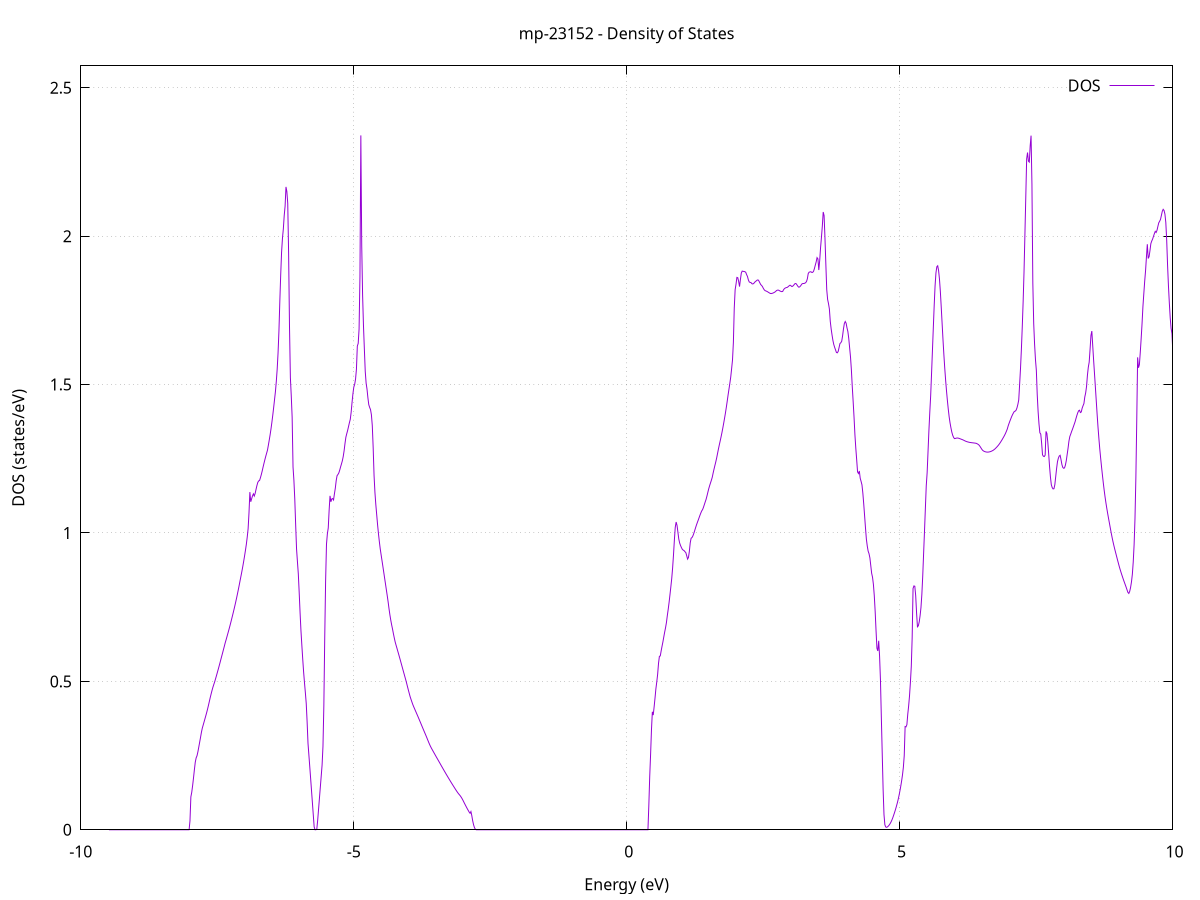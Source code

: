set title 'mp-23152 - Density of States'
set xlabel 'Energy (eV)'
set ylabel 'DOS (states/eV)'
set grid
set xrange [-10:10]
set yrange [0:2.574]
set xzeroaxis lt -1
set terminal png size 800,600
set output 'mp-23152_dos_gnuplot.png'
plot '-' using 1:2 with lines title 'DOS'
-9.484000 0.000000
-9.467900 0.000000
-9.451800 0.000000
-9.435600 0.000000
-9.419500 0.000000
-9.403400 0.000000
-9.387200 0.000000
-9.371100 0.000000
-9.355000 0.000000
-9.338800 0.000000
-9.322700 0.000000
-9.306600 0.000000
-9.290400 0.000000
-9.274300 0.000000
-9.258200 0.000000
-9.242000 0.000000
-9.225900 0.000000
-9.209700 0.000000
-9.193600 0.000000
-9.177500 0.000000
-9.161300 0.000000
-9.145200 0.000000
-9.129100 0.000000
-9.112900 0.000000
-9.096800 0.000000
-9.080700 0.000000
-9.064500 0.000000
-9.048400 0.000000
-9.032300 0.000000
-9.016100 0.000000
-9.000000 0.000000
-8.983900 0.000000
-8.967700 0.000000
-8.951600 0.000000
-8.935500 0.000000
-8.919300 0.000000
-8.903200 0.000000
-8.887100 0.000000
-8.870900 0.000000
-8.854800 0.000000
-8.838700 0.000000
-8.822500 0.000000
-8.806400 0.000000
-8.790200 0.000000
-8.774100 0.000000
-8.758000 0.000000
-8.741800 0.000000
-8.725700 0.000000
-8.709600 0.000000
-8.693400 0.000000
-8.677300 0.000000
-8.661200 0.000000
-8.645000 0.000000
-8.628900 0.000000
-8.612800 0.000000
-8.596600 0.000000
-8.580500 0.000000
-8.564400 0.000000
-8.548200 0.000000
-8.532100 0.000000
-8.516000 0.000000
-8.499800 0.000000
-8.483700 0.000000
-8.467600 0.000000
-8.451400 0.000000
-8.435300 0.000000
-8.419200 0.000000
-8.403000 0.000000
-8.386900 0.000000
-8.370700 0.000000
-8.354600 0.000000
-8.338500 0.000000
-8.322300 0.000000
-8.306200 0.000000
-8.290100 0.000000
-8.273900 0.000000
-8.257800 0.000000
-8.241700 0.000000
-8.225500 0.000000
-8.209400 0.000000
-8.193300 0.000000
-8.177100 0.000000
-8.161000 0.000000
-8.144900 0.000000
-8.128700 0.000000
-8.112600 0.000000
-8.096500 0.000000
-8.080300 0.000000
-8.064200 0.000000
-8.048100 0.000000
-8.031900 0.000000
-8.015800 0.000200
-7.999700 0.030100
-7.983500 0.110700
-7.967400 0.126200
-7.951200 0.149000
-7.935100 0.174700
-7.919000 0.202100
-7.902800 0.227700
-7.886700 0.242200
-7.870600 0.249500
-7.854400 0.262900
-7.838300 0.278800
-7.822200 0.295100
-7.806000 0.311700
-7.789900 0.328600
-7.773800 0.342600
-7.757600 0.353000
-7.741500 0.363400
-7.725400 0.374000
-7.709200 0.384600
-7.693100 0.395500
-7.677000 0.407100
-7.660800 0.419600
-7.644700 0.432600
-7.628600 0.445600
-7.612400 0.457700
-7.596300 0.469200
-7.580200 0.479900
-7.564000 0.489300
-7.547900 0.498200
-7.531700 0.508300
-7.515600 0.518600
-7.499500 0.529200
-7.483300 0.539900
-7.467200 0.550800
-7.451100 0.561800
-7.434900 0.573200
-7.418800 0.584500
-7.402700 0.595600
-7.386500 0.607000
-7.370400 0.618300
-7.354300 0.629900
-7.338100 0.640100
-7.322000 0.650700
-7.305900 0.661400
-7.289700 0.672100
-7.273600 0.683100
-7.257500 0.694500
-7.241300 0.706300
-7.225200 0.718200
-7.209100 0.730200
-7.192900 0.742600
-7.176800 0.755300
-7.160700 0.768400
-7.144500 0.782100
-7.128400 0.796200
-7.112200 0.810800
-7.096100 0.825800
-7.080000 0.841200
-7.063800 0.856400
-7.047700 0.871700
-7.031600 0.887900
-7.015400 0.905000
-6.999300 0.923100
-6.983200 0.942000
-6.967000 0.962000
-6.950900 0.986200
-6.934800 1.013800
-6.918600 1.067800
-6.902500 1.137900
-6.886400 1.105200
-6.870200 1.115300
-6.854100 1.125000
-6.838000 1.131900
-6.821800 1.124600
-6.805700 1.133400
-6.789600 1.147000
-6.773400 1.159800
-6.757300 1.170600
-6.741200 1.175500
-6.725000 1.176900
-6.708900 1.186300
-6.692700 1.197100
-6.676600 1.209000
-6.660500 1.222100
-6.644300 1.234600
-6.628200 1.246600
-6.612100 1.258000
-6.595900 1.268700
-6.579800 1.279300
-6.563700 1.295800
-6.547500 1.313200
-6.531400 1.331200
-6.515300 1.351000
-6.499100 1.373200
-6.483000 1.396900
-6.466900 1.422300
-6.450700 1.449400
-6.434600 1.476000
-6.418500 1.510000
-6.402300 1.551500
-6.386200 1.606500
-6.370100 1.680400
-6.353900 1.780100
-6.337800 1.869100
-6.321700 1.945700
-6.305500 1.993100
-6.289400 2.024500
-6.273200 2.069900
-6.257100 2.101300
-6.241000 2.166200
-6.224800 2.150400
-6.208700 2.110900
-6.192600 1.940500
-6.176400 1.695100
-6.160300 1.523400
-6.144200 1.462000
-6.128000 1.390000
-6.111900 1.222300
-6.095800 1.177700
-6.079600 1.113600
-6.063500 1.027300
-6.047400 0.946300
-6.031200 0.903400
-6.015100 0.862600
-5.999000 0.799800
-5.982800 0.731700
-5.966700 0.671400
-5.950600 0.622500
-5.934400 0.575700
-5.918300 0.532700
-5.902200 0.496200
-5.886000 0.462200
-5.869900 0.425600
-5.853700 0.363900
-5.837600 0.291500
-5.821500 0.252200
-5.805300 0.212500
-5.789200 0.172500
-5.773100 0.132000
-5.756900 0.091200
-5.740800 0.050000
-5.724700 0.009600
-5.708500 0.000000
-5.692400 0.000000
-5.676300 0.002400
-5.660100 0.032400
-5.644000 0.069400
-5.627900 0.106500
-5.611700 0.143600
-5.595600 0.180700
-5.579500 0.218100
-5.563300 0.281200
-5.547200 0.417500
-5.531100 0.646500
-5.514900 0.838800
-5.498800 0.962600
-5.482700 0.997300
-5.466500 1.016900
-5.450400 1.076400
-5.434200 1.125200
-5.418100 1.105200
-5.402000 1.114800
-5.385800 1.116000
-5.369700 1.111300
-5.353600 1.131900
-5.337400 1.150700
-5.321300 1.176000
-5.305200 1.193000
-5.289000 1.197200
-5.272900 1.202400
-5.256800 1.211700
-5.240600 1.222800
-5.224500 1.232700
-5.208400 1.243300
-5.192200 1.257700
-5.176100 1.277100
-5.160000 1.301400
-5.143800 1.322600
-5.127700 1.334500
-5.111600 1.345500
-5.095400 1.358400
-5.079300 1.371500
-5.063200 1.382900
-5.047000 1.406900
-5.030900 1.439700
-5.014700 1.468900
-4.998600 1.491700
-4.982500 1.500800
-4.966300 1.518800
-4.950200 1.552000
-4.934100 1.629600
-4.917900 1.639000
-4.901800 1.687200
-4.885700 1.863900
-4.869500 2.339700
-4.853400 1.968500
-4.837300 1.801900
-4.821100 1.697700
-4.805000 1.619900
-4.788900 1.544600
-4.772700 1.504700
-4.756600 1.485000
-4.740500 1.456200
-4.724300 1.432500
-4.708200 1.423200
-4.692100 1.415800
-4.675900 1.398300
-4.659800 1.361900
-4.643700 1.288200
-4.627500 1.194000
-4.611400 1.136900
-4.595200 1.096000
-4.579100 1.061900
-4.563000 1.028000
-4.546800 0.998000
-4.530700 0.971100
-4.514600 0.947100
-4.498400 0.927100
-4.482300 0.907500
-4.466200 0.887900
-4.450000 0.867900
-4.433900 0.848000
-4.417800 0.828100
-4.401600 0.808100
-4.385500 0.788200
-4.369400 0.767500
-4.353200 0.744700
-4.337100 0.724100
-4.321000 0.706100
-4.304800 0.690100
-4.288700 0.676000
-4.272600 0.660400
-4.256400 0.646000
-4.240300 0.632600
-4.224200 0.622000
-4.208000 0.611700
-4.191900 0.601300
-4.175700 0.590900
-4.159600 0.580400
-4.143500 0.569700
-4.127300 0.558800
-4.111200 0.548000
-4.095100 0.537200
-4.078900 0.526500
-4.062800 0.515800
-4.046700 0.505100
-4.030500 0.493800
-4.014400 0.481900
-3.998300 0.470400
-3.982100 0.459100
-3.966000 0.448200
-3.949900 0.439200
-3.933700 0.430500
-3.917600 0.422000
-3.901500 0.414800
-3.885300 0.407900
-3.869200 0.401000
-3.853100 0.394200
-3.836900 0.387300
-3.820800 0.380500
-3.804700 0.373500
-3.788500 0.366400
-3.772400 0.359300
-3.756200 0.352100
-3.740100 0.345000
-3.724000 0.337900
-3.707800 0.330900
-3.691700 0.323900
-3.675600 0.316900
-3.659400 0.309700
-3.643300 0.302300
-3.627200 0.295000
-3.611000 0.288000
-3.594900 0.281500
-3.578800 0.275700
-3.562600 0.270300
-3.546500 0.265000
-3.530400 0.259700
-3.514200 0.254400
-3.498100 0.249100
-3.482000 0.243900
-3.465800 0.238700
-3.449700 0.233500
-3.433600 0.228300
-3.417400 0.223100
-3.401300 0.217800
-3.385200 0.212600
-3.369000 0.207400
-3.352900 0.202200
-3.336700 0.197100
-3.320600 0.192000
-3.304500 0.186900
-3.288300 0.181900
-3.272200 0.176900
-3.256100 0.172000
-3.239900 0.167100
-3.223800 0.162200
-3.207700 0.157400
-3.191500 0.152600
-3.175400 0.147900
-3.159300 0.143200
-3.143100 0.138500
-3.127000 0.133900
-3.110900 0.129400
-3.094700 0.125100
-3.078600 0.121200
-3.062500 0.117700
-3.046300 0.114000
-3.030200 0.109600
-3.014100 0.104700
-2.997900 0.099100
-2.981800 0.093100
-2.965700 0.087200
-2.949500 0.081400
-2.933400 0.075800
-2.917300 0.070200
-2.901100 0.064900
-2.885000 0.059600
-2.868800 0.055700
-2.852700 0.061400
-2.836600 0.047400
-2.820400 0.030200
-2.804300 0.016900
-2.788200 0.007400
-2.772000 0.001800
-2.755900 0.000000
-2.739800 0.000000
-2.723600 0.000000
-2.707500 0.000000
-2.691400 0.000000
-2.675200 0.000000
-2.659100 0.000000
-2.643000 0.000000
-2.626800 0.000000
-2.610700 0.000000
-2.594600 0.000000
-2.578400 0.000000
-2.562300 0.000000
-2.546200 0.000000
-2.530000 0.000000
-2.513900 0.000000
-2.497800 0.000000
-2.481600 0.000000
-2.465500 0.000000
-2.449300 0.000000
-2.433200 0.000000
-2.417100 0.000000
-2.400900 0.000000
-2.384800 0.000000
-2.368700 0.000000
-2.352500 0.000000
-2.336400 0.000000
-2.320300 0.000000
-2.304100 0.000000
-2.288000 0.000000
-2.271900 0.000000
-2.255700 0.000000
-2.239600 0.000000
-2.223500 0.000000
-2.207300 0.000000
-2.191200 0.000000
-2.175100 0.000000
-2.158900 0.000000
-2.142800 0.000000
-2.126700 0.000000
-2.110500 0.000000
-2.094400 0.000000
-2.078300 0.000000
-2.062100 0.000000
-2.046000 0.000000
-2.029800 0.000000
-2.013700 0.000000
-1.997600 0.000000
-1.981400 0.000000
-1.965300 0.000000
-1.949200 0.000000
-1.933000 0.000000
-1.916900 0.000000
-1.900800 0.000000
-1.884600 0.000000
-1.868500 0.000000
-1.852400 0.000000
-1.836200 0.000000
-1.820100 0.000000
-1.804000 0.000000
-1.787800 0.000000
-1.771700 0.000000
-1.755600 0.000000
-1.739400 0.000000
-1.723300 0.000000
-1.707200 0.000000
-1.691000 0.000000
-1.674900 0.000000
-1.658800 0.000000
-1.642600 0.000000
-1.626500 0.000000
-1.610300 0.000000
-1.594200 0.000000
-1.578100 0.000000
-1.561900 0.000000
-1.545800 0.000000
-1.529700 0.000000
-1.513500 0.000000
-1.497400 0.000000
-1.481300 0.000000
-1.465100 0.000000
-1.449000 0.000000
-1.432900 0.000000
-1.416700 0.000000
-1.400600 0.000000
-1.384500 0.000000
-1.368300 0.000000
-1.352200 0.000000
-1.336100 0.000000
-1.319900 0.000000
-1.303800 0.000000
-1.287700 0.000000
-1.271500 0.000000
-1.255400 0.000000
-1.239300 0.000000
-1.223100 0.000000
-1.207000 0.000000
-1.190800 0.000000
-1.174700 0.000000
-1.158600 0.000000
-1.142400 0.000000
-1.126300 0.000000
-1.110200 0.000000
-1.094000 0.000000
-1.077900 0.000000
-1.061800 0.000000
-1.045600 0.000000
-1.029500 0.000000
-1.013400 0.000000
-0.997200 0.000000
-0.981100 0.000000
-0.965000 0.000000
-0.948800 0.000000
-0.932700 0.000000
-0.916600 0.000000
-0.900400 0.000000
-0.884300 0.000000
-0.868200 0.000000
-0.852000 0.000000
-0.835900 0.000000
-0.819800 0.000000
-0.803600 0.000000
-0.787500 0.000000
-0.771300 0.000000
-0.755200 0.000000
-0.739100 0.000000
-0.722900 0.000000
-0.706800 0.000000
-0.690700 0.000000
-0.674500 0.000000
-0.658400 0.000000
-0.642300 0.000000
-0.626100 0.000000
-0.610000 0.000000
-0.593900 0.000000
-0.577700 0.000000
-0.561600 0.000000
-0.545500 0.000000
-0.529300 0.000000
-0.513200 0.000000
-0.497100 0.000000
-0.480900 0.000000
-0.464800 0.000000
-0.448700 0.000000
-0.432500 0.000000
-0.416400 0.000000
-0.400300 0.000000
-0.384100 0.000000
-0.368000 0.000000
-0.351800 0.000000
-0.335700 0.000000
-0.319600 0.000000
-0.303400 0.000000
-0.287300 0.000000
-0.271200 0.000000
-0.255000 0.000000
-0.238900 0.000000
-0.222800 0.000000
-0.206600 0.000000
-0.190500 0.000000
-0.174400 0.000000
-0.158200 0.000000
-0.142100 0.000000
-0.126000 0.000000
-0.109800 0.000000
-0.093700 0.000000
-0.077600 0.000000
-0.061400 0.000000
-0.045300 0.000000
-0.029200 0.000000
-0.013000 0.000000
0.003100 0.000000
0.019200 0.000000
0.035400 0.000000
0.051500 0.000000
0.067700 0.000000
0.083800 0.000000
0.099900 0.000000
0.116100 0.000000
0.132200 0.000000
0.148300 0.000000
0.164500 0.000000
0.180600 0.000000
0.196700 0.000000
0.212900 0.000000
0.229000 0.000000
0.245100 0.000000
0.261300 0.000000
0.277400 0.000000
0.293500 0.000000
0.309700 0.000000
0.325800 0.000000
0.341900 0.000000
0.358100 0.000000
0.374200 0.000000
0.390300 0.000000
0.406500 0.082300
0.422600 0.179200
0.438700 0.253700
0.454900 0.337800
0.471000 0.397500
0.487200 0.386500
0.503300 0.413800
0.519400 0.443200
0.535600 0.474800
0.551700 0.497900
0.567800 0.523800
0.584000 0.560800
0.600100 0.584400
0.616200 0.585800
0.632400 0.602800
0.648500 0.618400
0.664600 0.633300
0.680800 0.650100
0.696900 0.666300
0.713000 0.681100
0.729200 0.698600
0.745300 0.721900
0.761400 0.742800
0.777600 0.766200
0.793700 0.792000
0.809800 0.818800
0.826000 0.846800
0.842100 0.882100
0.858200 0.925900
0.874400 0.976000
0.890500 1.019100
0.906700 1.037000
0.922800 1.025900
0.938900 1.003200
0.955100 0.979800
0.971200 0.966200
0.987300 0.957800
1.003500 0.951000
1.019600 0.945200
1.035700 0.942400
1.051900 0.940700
1.068000 0.937000
1.084100 0.933900
1.100300 0.923400
1.116400 0.912100
1.132500 0.917500
1.148700 0.938000
1.164800 0.966700
1.180900 0.982300
1.197100 0.984600
1.213200 0.990100
1.229300 0.998100
1.245500 1.007400
1.261600 1.017000
1.277700 1.026300
1.293900 1.034700
1.310000 1.042700
1.326200 1.051100
1.342300 1.059400
1.358400 1.067100
1.374600 1.074200
1.390700 1.078700
1.406800 1.086300
1.423000 1.095400
1.439100 1.104600
1.455200 1.113300
1.471400 1.124700
1.487500 1.137000
1.503600 1.148900
1.519800 1.159200
1.535900 1.168500
1.552000 1.177600
1.568200 1.187700
1.584300 1.201900
1.600400 1.214900
1.616600 1.227400
1.632700 1.239400
1.648800 1.252600
1.665000 1.267700
1.681100 1.282600
1.697200 1.296600
1.713400 1.310000
1.729500 1.323700
1.745700 1.338100
1.761800 1.353600
1.777900 1.370000
1.794100 1.387100
1.810200 1.404700
1.826300 1.423700
1.842500 1.444100
1.858600 1.465300
1.874700 1.485000
1.890900 1.504700
1.907000 1.525700
1.923100 1.553500
1.939300 1.582900
1.955400 1.641900
1.971500 1.757800
1.987700 1.820000
2.003800 1.838500
2.019900 1.861300
2.036100 1.860200
2.052200 1.847400
2.068300 1.830200
2.084500 1.854600
2.100600 1.875700
2.116700 1.882500
2.132900 1.881700
2.149000 1.881300
2.165200 1.880500
2.181300 1.878600
2.197400 1.870800
2.213600 1.864400
2.229700 1.853000
2.245800 1.846000
2.262000 1.844300
2.278100 1.843800
2.294200 1.840100
2.310400 1.839100
2.326500 1.840500
2.342600 1.844100
2.358800 1.847400
2.374900 1.849400
2.391000 1.852100
2.407200 1.852800
2.423300 1.849200
2.439400 1.843200
2.455600 1.837300
2.471700 1.834300
2.487800 1.830500
2.504000 1.824400
2.520100 1.819600
2.536200 1.816700
2.552400 1.815500
2.568500 1.814200
2.584700 1.812500
2.600800 1.810600
2.616900 1.808700
2.633100 1.807100
2.649200 1.806800
2.665300 1.807600
2.681500 1.808500
2.697600 1.810000
2.713700 1.811600
2.729900 1.814000
2.746000 1.816900
2.762100 1.818300
2.778300 1.818500
2.794400 1.817100
2.810500 1.815300
2.826700 1.814000
2.842800 1.813200
2.858900 1.814000
2.875100 1.819800
2.891200 1.823500
2.907300 1.825600
2.923500 1.826800
2.939600 1.827400
2.955700 1.829500
2.971900 1.832200
2.988000 1.834700
3.004200 1.834400
3.020300 1.831000
3.036400 1.830900
3.052600 1.833400
3.068700 1.836900
3.084800 1.840400
3.101000 1.840700
3.117100 1.836900
3.133200 1.832200
3.149400 1.828600
3.165500 1.828700
3.181600 1.831500
3.197800 1.835600
3.213900 1.839700
3.230000 1.840700
3.246200 1.840600
3.262300 1.841600
3.278400 1.843400
3.294600 1.847200
3.310700 1.856700
3.326800 1.874300
3.343000 1.878900
3.359100 1.879700
3.375200 1.880400
3.391400 1.878000
3.407500 1.878200
3.423700 1.881600
3.439800 1.890900
3.455900 1.902500
3.472100 1.913500
3.488200 1.927900
3.504300 1.923600
3.520500 1.886100
3.536600 1.918400
3.552700 1.961800
3.568900 1.996800
3.585000 2.034200
3.601100 2.081600
3.617300 2.069500
3.633400 1.993200
3.649500 1.905000
3.665700 1.820000
3.681800 1.787100
3.697900 1.772900
3.714100 1.754900
3.730200 1.713600
3.746300 1.688200
3.762500 1.667600
3.778600 1.649000
3.794700 1.635300
3.810900 1.625500
3.827000 1.617000
3.843200 1.608200
3.859300 1.607100
3.875400 1.611800
3.891600 1.624900
3.907700 1.638400
3.923800 1.641100
3.940000 1.646200
3.956100 1.664500
3.972200 1.687700
3.988400 1.706000
4.004500 1.712600
4.020600 1.707000
4.036800 1.691300
4.052900 1.678700
4.069000 1.655600
4.085200 1.623800
4.101300 1.592600
4.117400 1.549100
4.133600 1.492800
4.149700 1.442800
4.165800 1.390200
4.182000 1.330900
4.198100 1.285800
4.214200 1.246900
4.230400 1.205800
4.246500 1.200500
4.262700 1.208900
4.278800 1.184700
4.294900 1.174000
4.311100 1.162100
4.327200 1.134500
4.343300 1.097800
4.359500 1.057900
4.375600 1.017000
4.391700 0.979700
4.407900 0.956400
4.424000 0.939100
4.440100 0.930500
4.456300 0.916100
4.472400 0.890200
4.488500 0.864300
4.504700 0.850700
4.520800 0.826500
4.536900 0.788400
4.553100 0.735100
4.569200 0.669900
4.585300 0.611500
4.601500 0.602600
4.617600 0.636800
4.633700 0.585000
4.649900 0.503900
4.666000 0.379100
4.682200 0.257800
4.698300 0.137600
4.714400 0.051500
4.730600 0.016900
4.746700 0.009500
4.762800 0.008200
4.779000 0.009900
4.795100 0.012700
4.811200 0.016300
4.827400 0.020800
4.843500 0.026300
4.859600 0.032900
4.875800 0.040600
4.891900 0.049200
4.908000 0.058100
4.924200 0.067600
4.940300 0.077900
4.956400 0.088900
4.972600 0.100800
4.988700 0.114300
5.004800 0.129400
5.021000 0.145900
5.037100 0.164100
5.053200 0.184500
5.069400 0.210400
5.085500 0.249800
5.101700 0.347900
5.117800 0.346800
5.133900 0.354100
5.150100 0.389400
5.166200 0.417300
5.182300 0.451400
5.198500 0.497000
5.214600 0.550500
5.230700 0.646600
5.246900 0.813100
5.263000 0.821700
5.279100 0.820600
5.295300 0.788900
5.311400 0.731000
5.327500 0.684000
5.343700 0.687300
5.359800 0.700400
5.375900 0.721200
5.392100 0.749000
5.408200 0.793400
5.424300 0.855300
5.440500 0.931200
5.456600 1.005300
5.472700 1.082900
5.488900 1.159400
5.505000 1.203100
5.521200 1.273700
5.537300 1.344300
5.553400 1.405600
5.569600 1.462200
5.585700 1.536200
5.601800 1.613600
5.618000 1.690400
5.634100 1.765700
5.650200 1.832100
5.666400 1.876300
5.682500 1.897200
5.698600 1.900400
5.714800 1.884400
5.730900 1.855600
5.747000 1.814000
5.763200 1.761400
5.779300 1.706500
5.795400 1.651900
5.811600 1.600800
5.827700 1.555200
5.843800 1.514700
5.860000 1.478600
5.876100 1.446200
5.892200 1.417300
5.908400 1.391400
5.924500 1.371100
5.940700 1.354700
5.956800 1.340100
5.972900 1.329500
5.989100 1.322400
6.005200 1.318100
6.021300 1.318600
6.037500 1.319500
6.053600 1.320100
6.069700 1.319900
6.085900 1.319100
6.102000 1.318000
6.118100 1.316900
6.134300 1.315700
6.150400 1.314600
6.166500 1.313300
6.182700 1.311800
6.198800 1.310300
6.214900 1.309000
6.231100 1.307900
6.247200 1.307000
6.263300 1.306200
6.279500 1.305500
6.295600 1.304900
6.311700 1.304500
6.327900 1.304100
6.344000 1.303800
6.360200 1.303400
6.376300 1.303000
6.392400 1.302600
6.408600 1.301900
6.424700 1.300300
6.440800 1.298500
6.457000 1.295900
6.473100 1.291900
6.489200 1.287300
6.505400 1.282500
6.521500 1.278700
6.537600 1.276400
6.553800 1.274800
6.569900 1.273700
6.586000 1.273000
6.602200 1.272600
6.618300 1.272600
6.634400 1.272900
6.650600 1.273500
6.666700 1.274400
6.682800 1.275600
6.699000 1.277100
6.715100 1.278700
6.731200 1.280900
6.747400 1.283300
6.763500 1.286200
6.779700 1.289300
6.795800 1.292600
6.811900 1.296100
6.828100 1.300100
6.844200 1.304400
6.860300 1.309100
6.876500 1.313900
6.892600 1.319000
6.908700 1.324200
6.924900 1.329800
6.941000 1.335900
6.957100 1.342800
6.973300 1.350300
6.989400 1.360700
7.005500 1.369300
7.021700 1.377400
7.037800 1.385000
7.053900 1.392500
7.070100 1.399000
7.086200 1.404700
7.102300 1.409600
7.118500 1.410600
7.134600 1.413800
7.150700 1.421500
7.166900 1.433200
7.183000 1.448300
7.199200 1.499900
7.215300 1.553400
7.231400 1.617900
7.247600 1.693500
7.263700 1.779000
7.279800 1.878700
7.296000 2.003400
7.312100 2.130900
7.328200 2.260800
7.344400 2.282100
7.360500 2.252900
7.376600 2.249800
7.392800 2.304300
7.408900 2.338900
7.425000 2.174600
7.441200 1.842800
7.457300 1.706200
7.473400 1.636500
7.489600 1.584300
7.505700 1.548000
7.521800 1.466900
7.538000 1.409200
7.554100 1.367400
7.570200 1.337500
7.586400 1.333400
7.602500 1.303000
7.618700 1.263500
7.634800 1.258700
7.650900 1.257600
7.667100 1.262400
7.683200 1.342400
7.699300 1.334900
7.715500 1.306400
7.731600 1.266600
7.747700 1.223800
7.763900 1.188600
7.780000 1.162700
7.796100 1.153100
7.812300 1.148500
7.828400 1.149300
7.844500 1.162800
7.860700 1.190200
7.876800 1.217500
7.892900 1.240500
7.909100 1.252100
7.925200 1.259400
7.941300 1.261800
7.957500 1.247400
7.973600 1.231000
7.989700 1.221100
8.005900 1.218100
8.022000 1.219300
8.038100 1.228900
8.054300 1.244000
8.070400 1.264700
8.086600 1.285600
8.102700 1.309400
8.118800 1.324900
8.135000 1.333000
8.151100 1.341600
8.167200 1.349400
8.183400 1.357800
8.199500 1.366300
8.215600 1.374900
8.231800 1.385800
8.247900 1.395900
8.264000 1.405000
8.280200 1.411900
8.296300 1.413700
8.312400 1.405900
8.328600 1.407800
8.344700 1.420500
8.360800 1.428700
8.377000 1.436000
8.393100 1.458100
8.409200 1.472000
8.425400 1.494100
8.441500 1.531500
8.457600 1.558600
8.473800 1.575600
8.489900 1.618800
8.506100 1.665600
8.522200 1.680400
8.538300 1.631800
8.554500 1.583700
8.570600 1.538400
8.586700 1.492900
8.602900 1.446700
8.619000 1.400200
8.635100 1.357500
8.651300 1.319000
8.667400 1.283800
8.683500 1.252700
8.699700 1.223400
8.715800 1.195900
8.731900 1.169300
8.748100 1.144400
8.764200 1.122000
8.780300 1.101800
8.796500 1.082900
8.812600 1.065500
8.828700 1.049000
8.844900 1.032700
8.861000 1.016500
8.877100 1.000400
8.893300 0.985200
8.909400 0.971100
8.925600 0.958000
8.941700 0.945900
8.957800 0.934300
8.974000 0.922700
8.990100 0.911100
9.006200 0.899900
9.022400 0.888800
9.038500 0.878400
9.054600 0.868800
9.070800 0.859500
9.086900 0.850500
9.103000 0.841800
9.119200 0.833500
9.135300 0.825300
9.151400 0.817000
9.167600 0.808200
9.183700 0.799700
9.199800 0.796400
9.216000 0.803300
9.232100 0.816500
9.248200 0.835100
9.264400 0.860600
9.280500 0.901600
9.296600 0.960300
9.312800 1.048800
9.328900 1.185600
9.345100 1.378800
9.361200 1.591800
9.377300 1.556800
9.393500 1.567300
9.409600 1.608400
9.425700 1.654400
9.441900 1.704600
9.458000 1.762200
9.474100 1.805300
9.490300 1.847700
9.506400 1.883500
9.522500 1.929500
9.538700 1.973100
9.554800 1.925100
9.570900 1.931000
9.587100 1.951300
9.603200 1.974900
9.619300 1.983600
9.635500 1.990400
9.651600 1.999500
9.667700 2.008500
9.683900 2.016400
9.700000 2.012700
9.716100 2.019900
9.732300 2.033100
9.748400 2.045200
9.764600 2.050400
9.780700 2.056900
9.796800 2.070300
9.813000 2.084000
9.829100 2.090600
9.845200 2.086900
9.861400 2.074400
9.877500 2.046300
9.893600 1.987700
9.909800 1.902200
9.925900 1.832600
9.942000 1.775200
9.958200 1.724900
9.974300 1.689400
9.990400 1.672100
10.006600 1.605300
10.022700 1.544100
10.038800 1.489900
10.055000 1.441500
10.071100 1.397800
10.087200 1.357800
10.103400 1.326800
10.119500 1.312500
10.135600 1.301800
10.151800 1.290300
10.167900 1.281500
10.184100 1.277300
10.200200 1.260900
10.216300 1.252800
10.232500 1.246400
10.248600 1.244400
10.264700 1.254300
10.280900 1.277800
10.297000 1.306100
10.313100 1.329200
10.329300 1.343000
10.345400 1.360600
10.361500 1.387800
10.377700 1.398900
10.393800 1.377300
10.409900 1.376200
10.426100 1.509500
10.442200 1.524700
10.458300 1.540200
10.474500 1.559500
10.490600 1.588400
10.506700 1.613300
10.522900 1.614100
10.539000 1.598800
10.555100 1.572800
10.571300 1.550800
10.587400 1.527400
10.603600 1.480200
10.619700 1.438600
10.635800 1.394100
10.652000 1.357600
10.668100 1.324200
10.684200 1.294600
10.700400 1.269400
10.716500 1.238600
10.732600 1.209000
10.748800 1.154100
10.764900 1.097000
10.781000 1.063400
10.797200 1.039500
10.813300 1.018200
10.829400 0.999100
10.845600 0.981000
10.861700 0.962700
10.877800 0.945500
10.894000 0.931300
10.910100 0.920700
10.926200 0.915900
10.942400 0.927200
10.958500 0.952100
10.974600 0.984000
10.990800 1.010000
11.006900 1.021500
11.023100 1.025500
11.039200 1.029400
11.055300 1.034800
11.071500 1.043800
11.087600 1.051500
11.103700 1.054300
11.119900 1.050900
11.136000 1.042700
11.152100 1.030100
11.168300 1.018700
11.184400 1.006100
11.200500 0.992400
11.216700 0.981300
11.232800 0.981100
11.248900 0.986800
11.265100 0.995100
11.281200 1.004500
11.297300 1.014200
11.313500 1.025900
11.329600 1.040100
11.345700 1.054700
11.361900 1.071200
11.378000 1.088300
11.394100 1.105800
11.410300 1.125200
11.426400 1.150600
11.442600 1.184200
11.458700 1.226400
11.474800 1.305400
11.491000 1.240500
11.507100 1.226200
11.523200 1.231300
11.539400 1.241700
11.555500 1.243400
11.571600 1.251100
11.587800 1.260800
11.603900 1.269200
11.620000 1.274800
11.636200 1.302200
11.652300 1.345500
11.668400 1.332100
11.684600 1.343100
11.700700 1.353000
11.716800 1.359200
11.733000 1.361900
11.749100 1.360400
11.765200 1.358500
11.781400 1.355900
11.797500 1.352400
11.813600 1.355100
11.829800 1.355500
11.845900 1.335300
11.862100 1.327500
11.878200 1.326400
11.894300 1.326700
11.910500 1.328600
11.926600 1.333000
11.942700 1.338600
11.958900 1.346900
11.975000 1.354800
11.991100 1.358200
12.007300 1.360600
12.023400 1.362000
12.039500 1.350200
12.055700 1.338700
12.071800 1.340800
12.087900 1.344100
12.104100 1.346400
12.120200 1.347800
12.136300 1.348700
12.152500 1.348800
12.168600 1.351400
12.184700 1.354500
12.200900 1.356100
12.217000 1.360500
12.233100 1.365900
12.249300 1.372300
12.265400 1.379800
12.281600 1.388300
12.297700 1.398000
12.313800 1.409000
12.330000 1.419200
12.346100 1.429000
12.362200 1.441700
12.378400 1.463000
12.394500 1.486700
12.410600 1.525800
12.426800 1.563700
12.442900 1.614600
12.459000 1.644600
12.475200 1.679300
12.491300 1.713600
12.507400 1.734700
12.523600 1.766800
12.539700 1.807500
12.555800 1.836500
12.572000 1.862700
12.588100 1.898900
12.604200 1.947400
12.620400 1.949800
12.636500 1.951600
12.652600 1.939500
12.668800 1.917500
12.684900 1.904800
12.701100 1.887400
12.717200 1.878800
12.733300 1.867000
12.749500 1.851100
12.765600 1.830400
12.781700 1.813800
12.797900 1.800900
12.814000 1.789500
12.830100 1.782200
12.846300 1.782100
12.862400 1.788900
12.878500 1.797900
12.894700 1.808700
12.910800 1.818900
12.926900 1.827900
12.943100 1.836400
12.959200 1.845600
12.975300 1.848000
12.991500 1.847300
13.007600 1.849600
13.023700 1.854500
13.039900 1.859900
13.056000 1.864900
13.072100 1.869000
13.088300 1.872200
13.104400 1.874400
13.120600 1.876700
13.136700 1.879500
13.152800 1.883900
13.169000 1.885600
13.185100 1.888900
13.201200 1.888100
13.217400 1.882500
13.233500 1.904700
13.249600 1.927000
13.265800 1.942500
13.281900 1.955900
13.298000 1.969100
13.314200 1.980000
13.330300 1.988500
13.346400 1.999200
13.362600 2.003000
13.378700 2.001800
13.394800 1.996300
13.411000 1.984900
13.427100 1.976500
13.443200 1.975200
13.459400 1.977400
13.475500 1.984500
13.491600 1.996300
13.507800 2.005400
13.523900 2.018100
13.540100 2.031200
13.556200 2.047900
13.572300 2.026600
13.588500 2.011400
13.604600 2.006300
13.620700 1.999300
13.636900 2.006000
13.653000 2.013400
13.669100 2.022100
13.685300 2.032700
13.701400 2.046000
13.717500 2.081500
13.733700 2.114000
13.749800 2.123100
13.765900 2.150600
13.782100 2.202000
13.798200 2.237500
13.814300 2.250900
13.830500 2.245900
13.846600 2.262500
13.862700 2.276800
13.878900 2.279100
13.895000 2.295700
13.911100 2.323900
13.927300 2.355100
13.943400 2.392800
13.959600 2.421200
13.975700 2.476200
13.991800 2.522100
14.008000 2.545700
14.024100 2.585100
14.040200 2.627100
14.056400 2.689800
14.072500 2.786300
14.088600 2.850500
14.104800 2.955000
14.120900 3.043200
14.137000 3.083100
14.153200 2.978600
14.169300 2.844700
14.185400 2.732500
14.201600 2.634900
14.217700 2.549100
14.233800 2.457500
14.250000 2.373700
14.266100 2.316200
14.282200 2.273800
14.298400 2.228400
14.314500 2.180900
14.330600 2.167300
14.346800 2.163800
14.362900 2.146000
14.379100 2.125000
14.395200 2.107100
14.411300 2.104000
14.427500 2.111200
14.443600 2.132600
14.459700 2.155900
14.475900 2.184100
14.492000 2.197700
14.508100 2.221000
14.524300 2.250900
14.540400 2.290600
14.556500 2.345200
14.572700 2.427200
14.588800 2.515300
14.604900 2.604700
14.621100 2.674400
14.637200 2.691700
14.653300 2.725600
14.669500 2.741100
14.685600 2.750900
14.701700 2.756100
14.717900 2.760600
14.734000 2.779100
14.750100 2.779400
14.766300 2.755200
14.782400 2.711800
14.798600 2.637500
14.814700 2.561000
14.830800 2.521000
14.847000 2.438400
14.863100 2.331100
14.879200 2.159100
14.895400 1.996000
14.911500 1.881200
14.927600 1.783700
14.943800 1.725400
14.959900 1.685700
14.976000 1.651700
14.992200 1.604800
15.008300 1.567400
15.024400 1.547900
15.040600 1.534700
15.056700 1.522300
15.072800 1.515300
15.089000 1.539300
15.105100 1.598500
15.121200 1.638100
15.137400 1.662700
15.153500 1.680700
15.169600 1.696400
15.185800 1.706900
15.201900 1.724700
15.218100 1.751300
15.234200 1.783100
15.250300 1.818000
15.266500 1.856300
15.282600 1.903000
15.298700 1.965200
15.314900 2.025300
15.331000 2.037500
15.347100 2.072400
15.363300 2.102600
15.379400 2.133900
15.395500 2.151600
15.411700 2.137800
15.427800 2.124700
15.443900 2.094900
15.460100 2.051500
15.476200 2.020900
15.492300 2.017000
15.508500 2.019700
15.524600 2.037100
15.540700 2.064900
15.556900 2.103900
15.573000 2.155000
15.589100 2.204600
15.605300 2.265500
15.621400 2.244300
15.637600 2.264800
15.653700 2.294900
15.669800 2.326300
15.686000 2.352500
15.702100 2.349600
15.718200 2.338900
15.734400 2.375000
15.750500 2.383000
15.766600 2.407000
15.782800 2.427300
15.798900 2.450000
15.815000 2.469200
15.831200 2.456700
15.847300 2.466200
15.863400 2.461000
15.879600 2.460000
15.895700 2.462300
15.911800 2.469600
15.928000 2.482400
15.944100 2.436100
15.960200 2.445600
15.976400 2.424000
15.992500 2.411100
16.008600 2.401200
16.024800 2.395000
16.040900 2.397300
16.057100 2.402200
16.073200 2.412500
16.089300 2.433500
16.105500 2.473100
16.121600 2.498500
16.137700 2.494000
16.153900 2.472700
16.170000 2.463100
16.186100 2.425500
16.202300 2.416100
16.218400 2.418000
16.234500 2.411400
16.250700 2.382700
16.266800 2.334300
16.282900 2.285900
16.299100 2.262500
16.315200 2.242400
16.331300 2.214100
16.347500 2.182500
16.363600 2.139700
16.379700 2.090800
16.395900 2.053300
16.412000 2.016500
16.428100 1.967700
16.444300 1.943200
16.460400 1.923700
16.476600 1.913600
16.492700 1.905300
16.508800 1.897900
16.525000 1.894000
16.541100 1.892400
16.557200 1.898400
16.573400 1.920000
16.589500 1.955600
16.605600 1.993400
16.621800 2.037100
16.637900 2.072100
16.654000 2.090400
16.670200 2.097900
16.686300 2.105300
16.702400 2.112200
16.718600 2.127300
16.734700 2.159700
16.750800 2.205300
16.767000 2.248700
16.783100 2.280500
16.799200 2.288400
16.815400 2.303400
16.831500 2.317200
16.847600 2.309600
16.863800 2.305500
16.879900 2.299200
16.896100 2.304400
16.912200 2.314800
16.928300 2.328700
16.944500 2.332100
16.960600 2.320600
16.976700 2.340500
16.992900 2.360100
17.009000 2.353800
17.025100 2.366900
17.041300 2.384300
17.057400 2.409700
17.073500 2.447300
17.089700 2.484500
17.105800 2.510400
17.121900 2.529100
17.138100 2.537000
17.154200 2.489700
17.170300 2.471500
17.186500 2.458900
17.202600 2.446800
17.218700 2.430500
17.234900 2.406400
17.251000 2.382700
17.267100 2.353500
17.283300 2.333100
17.299400 2.293900
17.315600 2.257100
17.331700 2.227400
17.347800 2.199500
17.364000 2.172500
17.380100 2.141300
17.396200 2.116700
17.412400 2.097800
17.428500 2.082600
17.444600 2.078600
17.460800 2.080700
17.476900 2.068400
17.493000 2.034300
17.509200 1.970600
17.525300 1.911100
17.541400 1.875400
17.557600 1.854200
17.573700 1.810600
17.589800 1.788200
17.606000 1.765000
17.622100 1.743000
17.638200 1.723100
17.654400 1.697400
17.670500 1.674700
17.686600 1.658800
17.702800 1.643400
17.718900 1.626000
17.735100 1.610800
17.751200 1.597800
17.767300 1.588400
17.783500 1.575800
17.799600 1.556800
17.815700 1.531400
17.831900 1.500000
17.848000 1.471500
17.864100 1.439700
17.880300 1.400500
17.896400 1.354300
17.912500 1.309100
17.928700 1.265700
17.944800 1.226700
17.960900 1.202900
17.977100 1.165600
17.993200 1.133400
18.009300 1.082500
18.025500 1.033400
18.041600 0.975600
18.057700 0.921300
18.073900 0.886300
18.090000 0.855200
18.106100 0.823000
18.122300 0.797000
18.138400 0.774700
18.154600 0.754700
18.170700 0.737300
18.186800 0.719600
18.203000 0.701600
18.219100 0.679800
18.235200 0.656100
18.251400 0.635700
18.267500 0.617200
18.283600 0.591000
18.299800 0.568300
18.315900 0.559700
18.332000 0.526400
18.348200 0.498000
18.364300 0.473300
18.380400 0.448400
18.396600 0.422900
18.412700 0.396900
18.428800 0.370400
18.445000 0.344000
18.461100 0.317700
18.477200 0.298900
18.493400 0.281800
18.509500 0.264500
18.525600 0.246800
18.541800 0.229700
18.557900 0.212100
18.574100 0.195100
18.590200 0.179200
18.606300 0.164100
18.622500 0.149800
18.638600 0.136300
18.654700 0.123200
18.670900 0.110800
18.687000 0.099200
18.703100 0.089500
18.719300 0.081300
18.735400 0.074500
18.751500 0.068500
18.767700 0.063300
18.783800 0.058800
18.799900 0.055000
18.816100 0.053000
18.832200 0.051600
18.848300 0.050600
18.864500 0.049800
18.880600 0.049300
18.896700 0.048900
18.912900 0.048400
18.929000 0.047900
18.945100 0.047500
18.961300 0.047000
18.977400 0.046600
18.993500 0.046100
19.009700 0.045700
19.025800 0.045200
19.042000 0.044800
19.058100 0.044300
19.074200 0.043900
19.090400 0.043400
19.106500 0.043000
19.122600 0.042600
19.138800 0.042100
19.154900 0.041700
19.171000 0.041300
19.187200 0.040800
19.203300 0.040400
19.219400 0.040000
19.235600 0.039600
19.251700 0.039300
19.267800 0.038900
19.284000 0.038500
19.300100 0.038100
19.316200 0.037700
19.332400 0.037400
19.348500 0.037000
19.364600 0.036700
19.380800 0.036400
19.396900 0.036100
19.413000 0.035800
19.429200 0.035500
19.445300 0.035200
19.461500 0.034800
19.477600 0.034400
19.493700 0.034000
19.509900 0.033600
19.526000 0.033200
19.542100 0.032800
19.558300 0.032400
19.574400 0.031900
19.590500 0.031500
19.606700 0.031100
19.622800 0.030700
19.638900 0.030300
19.655100 0.029900
19.671200 0.029600
19.687300 0.029200
19.703500 0.028800
19.719600 0.028400
19.735700 0.028000
19.751900 0.027600
19.768000 0.027300
19.784100 0.026900
19.800300 0.026500
19.816400 0.026100
19.832500 0.025800
19.848700 0.025400
19.864800 0.025000
19.881000 0.024700
19.897100 0.024300
19.913200 0.024000
19.929400 0.023600
19.945500 0.023300
19.961600 0.022900
19.977800 0.022600
19.993900 0.022300
20.010000 0.021900
20.026200 0.021600
20.042300 0.021200
20.058400 0.020900
20.074600 0.020600
20.090700 0.020300
20.106800 0.019900
20.123000 0.019600
20.139100 0.019300
20.155200 0.019000
20.171400 0.018700
20.187500 0.018400
20.203600 0.018100
20.219800 0.017800
20.235900 0.017500
20.252000 0.017200
20.268200 0.016900
20.284300 0.016600
20.300500 0.016300
20.316600 0.016000
20.332700 0.015700
20.348900 0.015400
20.365000 0.015100
20.381100 0.014900
20.397300 0.014600
20.413400 0.014300
20.429500 0.014100
20.445700 0.013800
20.461800 0.013500
20.477900 0.014900
20.494100 0.018700
20.510200 0.022800
20.526300 0.026100
20.542500 0.028400
20.558600 0.029700
20.574700 0.029200
20.590900 0.027400
20.607000 0.024300
20.623100 0.019900
20.639300 0.010800
20.655400 0.008900
20.671500 0.008400
20.687700 0.008000
20.703800 0.007600
20.720000 0.007200
20.736100 0.006800
20.752200 0.006500
20.768400 0.006100
20.784500 0.005700
20.800600 0.005400
20.816800 0.005100
20.832900 0.004800
20.849000 0.004400
20.865200 0.004100
20.881300 0.003900
20.897400 0.003600
20.913600 0.003300
20.929700 0.003000
20.945800 0.002800
20.962000 0.002600
20.978100 0.002300
20.994200 0.002100
21.010400 0.001900
21.026500 0.001700
21.042600 0.001500
21.058800 0.001400
21.074900 0.001200
21.091000 0.001000
21.107200 0.000900
21.123300 0.000800
21.139500 0.000600
21.155600 0.000500
21.171700 0.000400
21.187900 0.000300
21.204000 0.000300
21.220100 0.000200
21.236300 0.000100
21.252400 0.000100
21.268500 0.000100
21.284700 0.000000
21.300800 0.000000
21.316900 0.000000
21.333100 0.000000
21.349200 0.000000
21.365300 0.000000
21.381500 0.000000
21.397600 0.000000
21.413700 0.000000
21.429900 0.000000
21.446000 0.000000
21.462100 0.000000
21.478300 0.000000
21.494400 0.000000
21.510500 0.000000
21.526700 0.000000
21.542800 0.000000
21.559000 0.000000
21.575100 0.000000
21.591200 0.000000
21.607400 0.000000
21.623500 0.000000
21.639600 0.000000
21.655800 0.000000
21.671900 0.000000
21.688000 0.000000
21.704200 0.000000
21.720300 0.000000
21.736400 0.000000
21.752600 0.000000
21.768700 0.000000
21.784800 0.000000
21.801000 0.000000
21.817100 0.000000
21.833200 0.000000
21.849400 0.000000
21.865500 0.000000
21.881600 0.000000
21.897800 0.000000
21.913900 0.000000
21.930000 0.000000
21.946200 0.000000
21.962300 0.000000
21.978500 0.000000
21.994600 0.000000
22.010700 0.000000
22.026900 0.000000
22.043000 0.000000
22.059100 0.000000
22.075300 0.000000
22.091400 0.000000
22.107500 0.000000
22.123700 0.000000
22.139800 0.000000
22.155900 0.000000
22.172100 0.000000
22.188200 0.000000
22.204300 0.000000
22.220500 0.000000
22.236600 0.000000
22.252700 0.000000
22.268900 0.000000
22.285000 0.000000
22.301100 0.000000
22.317300 0.000000
22.333400 0.000000
22.349500 0.000000
22.365700 0.000000
22.381800 0.000000
22.398000 0.000000
22.414100 0.000000
22.430200 0.000000
22.446400 0.000000
22.462500 0.000000
22.478600 0.000000
22.494800 0.000000
22.510900 0.000000
22.527000 0.000000
22.543200 0.000000
22.559300 0.000000
22.575400 0.000000
22.591600 0.000000
22.607700 0.000000
22.623800 0.000000
22.640000 0.000000
22.656100 0.000000
22.672200 0.000000
22.688400 0.000000
22.704500 0.000000
22.720600 0.000000
22.736800 0.000000
22.752900 0.000000
22.769000 0.000000
22.785200 0.000000
e
